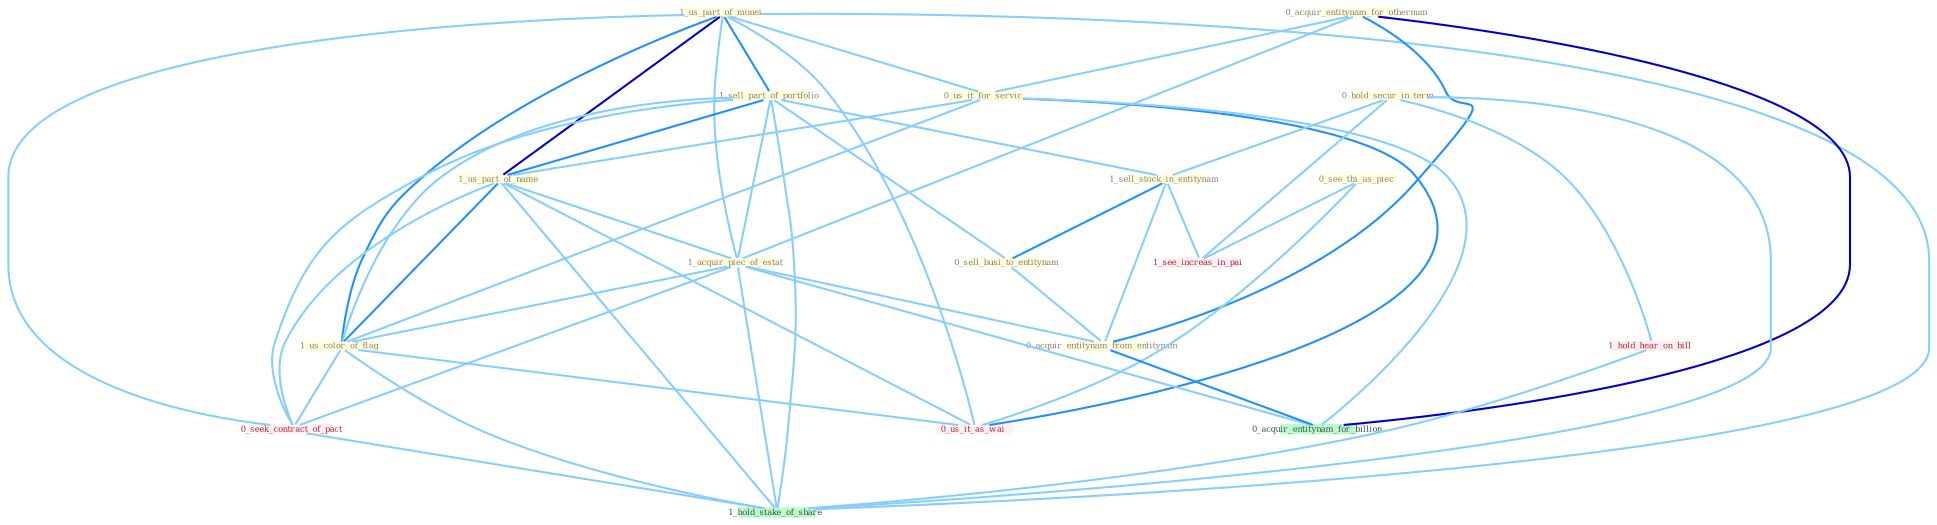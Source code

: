 Graph G{ 
    node
    [shape=polygon,style=filled,width=.5,height=.06,color="#BDFCC9",fixedsize=true,fontsize=4,
    fontcolor="#2f4f4f"];
    {node
    [color="#ffffe0", fontcolor="#8b7d6b"] "1_us_part_of_monei " "0_acquir_entitynam_for_othernum " "0_us_it_for_servic " "1_sell_part_of_portfolio " "0_hold_secur_in_term " "1_sell_stock_in_entitynam " "1_us_part_of_name " "1_acquir_piec_of_estat " "0_sell_busi_to_entitynam " "1_us_color_of_flag " "0_see_thi_as_piec " "0_acquir_entitynam_from_entitynam "}
{node [color="#fff0f5", fontcolor="#b22222"] "0_seek_contract_of_pact " "0_us_it_as_wai " "1_see_increas_in_pai " "1_hold_hear_on_bill "}
edge [color="#B0E2FF"];

	"1_us_part_of_monei " -- "0_us_it_for_servic " [w="1", color="#87cefa" ];
	"1_us_part_of_monei " -- "1_sell_part_of_portfolio " [w="2", color="#1e90ff" , len=0.8];
	"1_us_part_of_monei " -- "1_us_part_of_name " [w="3", color="#0000cd" , len=0.6];
	"1_us_part_of_monei " -- "1_acquir_piec_of_estat " [w="1", color="#87cefa" ];
	"1_us_part_of_monei " -- "1_us_color_of_flag " [w="2", color="#1e90ff" , len=0.8];
	"1_us_part_of_monei " -- "0_seek_contract_of_pact " [w="1", color="#87cefa" ];
	"1_us_part_of_monei " -- "0_us_it_as_wai " [w="1", color="#87cefa" ];
	"1_us_part_of_monei " -- "1_hold_stake_of_share " [w="1", color="#87cefa" ];
	"0_acquir_entitynam_for_othernum " -- "0_us_it_for_servic " [w="1", color="#87cefa" ];
	"0_acquir_entitynam_for_othernum " -- "1_acquir_piec_of_estat " [w="1", color="#87cefa" ];
	"0_acquir_entitynam_for_othernum " -- "0_acquir_entitynam_from_entitynam " [w="2", color="#1e90ff" , len=0.8];
	"0_acquir_entitynam_for_othernum " -- "0_acquir_entitynam_for_billion " [w="3", color="#0000cd" , len=0.6];
	"0_us_it_for_servic " -- "1_us_part_of_name " [w="1", color="#87cefa" ];
	"0_us_it_for_servic " -- "1_us_color_of_flag " [w="1", color="#87cefa" ];
	"0_us_it_for_servic " -- "0_us_it_as_wai " [w="2", color="#1e90ff" , len=0.8];
	"0_us_it_for_servic " -- "0_acquir_entitynam_for_billion " [w="1", color="#87cefa" ];
	"1_sell_part_of_portfolio " -- "1_sell_stock_in_entitynam " [w="1", color="#87cefa" ];
	"1_sell_part_of_portfolio " -- "1_us_part_of_name " [w="2", color="#1e90ff" , len=0.8];
	"1_sell_part_of_portfolio " -- "1_acquir_piec_of_estat " [w="1", color="#87cefa" ];
	"1_sell_part_of_portfolio " -- "0_sell_busi_to_entitynam " [w="1", color="#87cefa" ];
	"1_sell_part_of_portfolio " -- "1_us_color_of_flag " [w="1", color="#87cefa" ];
	"1_sell_part_of_portfolio " -- "0_seek_contract_of_pact " [w="1", color="#87cefa" ];
	"1_sell_part_of_portfolio " -- "1_hold_stake_of_share " [w="1", color="#87cefa" ];
	"0_hold_secur_in_term " -- "1_sell_stock_in_entitynam " [w="1", color="#87cefa" ];
	"0_hold_secur_in_term " -- "1_see_increas_in_pai " [w="1", color="#87cefa" ];
	"0_hold_secur_in_term " -- "1_hold_hear_on_bill " [w="1", color="#87cefa" ];
	"0_hold_secur_in_term " -- "1_hold_stake_of_share " [w="1", color="#87cefa" ];
	"1_sell_stock_in_entitynam " -- "0_sell_busi_to_entitynam " [w="2", color="#1e90ff" , len=0.8];
	"1_sell_stock_in_entitynam " -- "0_acquir_entitynam_from_entitynam " [w="1", color="#87cefa" ];
	"1_sell_stock_in_entitynam " -- "1_see_increas_in_pai " [w="1", color="#87cefa" ];
	"1_us_part_of_name " -- "1_acquir_piec_of_estat " [w="1", color="#87cefa" ];
	"1_us_part_of_name " -- "1_us_color_of_flag " [w="2", color="#1e90ff" , len=0.8];
	"1_us_part_of_name " -- "0_seek_contract_of_pact " [w="1", color="#87cefa" ];
	"1_us_part_of_name " -- "0_us_it_as_wai " [w="1", color="#87cefa" ];
	"1_us_part_of_name " -- "1_hold_stake_of_share " [w="1", color="#87cefa" ];
	"1_acquir_piec_of_estat " -- "1_us_color_of_flag " [w="1", color="#87cefa" ];
	"1_acquir_piec_of_estat " -- "0_acquir_entitynam_from_entitynam " [w="1", color="#87cefa" ];
	"1_acquir_piec_of_estat " -- "0_seek_contract_of_pact " [w="1", color="#87cefa" ];
	"1_acquir_piec_of_estat " -- "0_acquir_entitynam_for_billion " [w="1", color="#87cefa" ];
	"1_acquir_piec_of_estat " -- "1_hold_stake_of_share " [w="1", color="#87cefa" ];
	"0_sell_busi_to_entitynam " -- "0_acquir_entitynam_from_entitynam " [w="1", color="#87cefa" ];
	"1_us_color_of_flag " -- "0_seek_contract_of_pact " [w="1", color="#87cefa" ];
	"1_us_color_of_flag " -- "0_us_it_as_wai " [w="1", color="#87cefa" ];
	"1_us_color_of_flag " -- "1_hold_stake_of_share " [w="1", color="#87cefa" ];
	"0_see_thi_as_piec " -- "0_us_it_as_wai " [w="1", color="#87cefa" ];
	"0_see_thi_as_piec " -- "1_see_increas_in_pai " [w="1", color="#87cefa" ];
	"0_acquir_entitynam_from_entitynam " -- "0_acquir_entitynam_for_billion " [w="2", color="#1e90ff" , len=0.8];
	"0_seek_contract_of_pact " -- "1_hold_stake_of_share " [w="1", color="#87cefa" ];
	"1_hold_hear_on_bill " -- "1_hold_stake_of_share " [w="1", color="#87cefa" ];
}